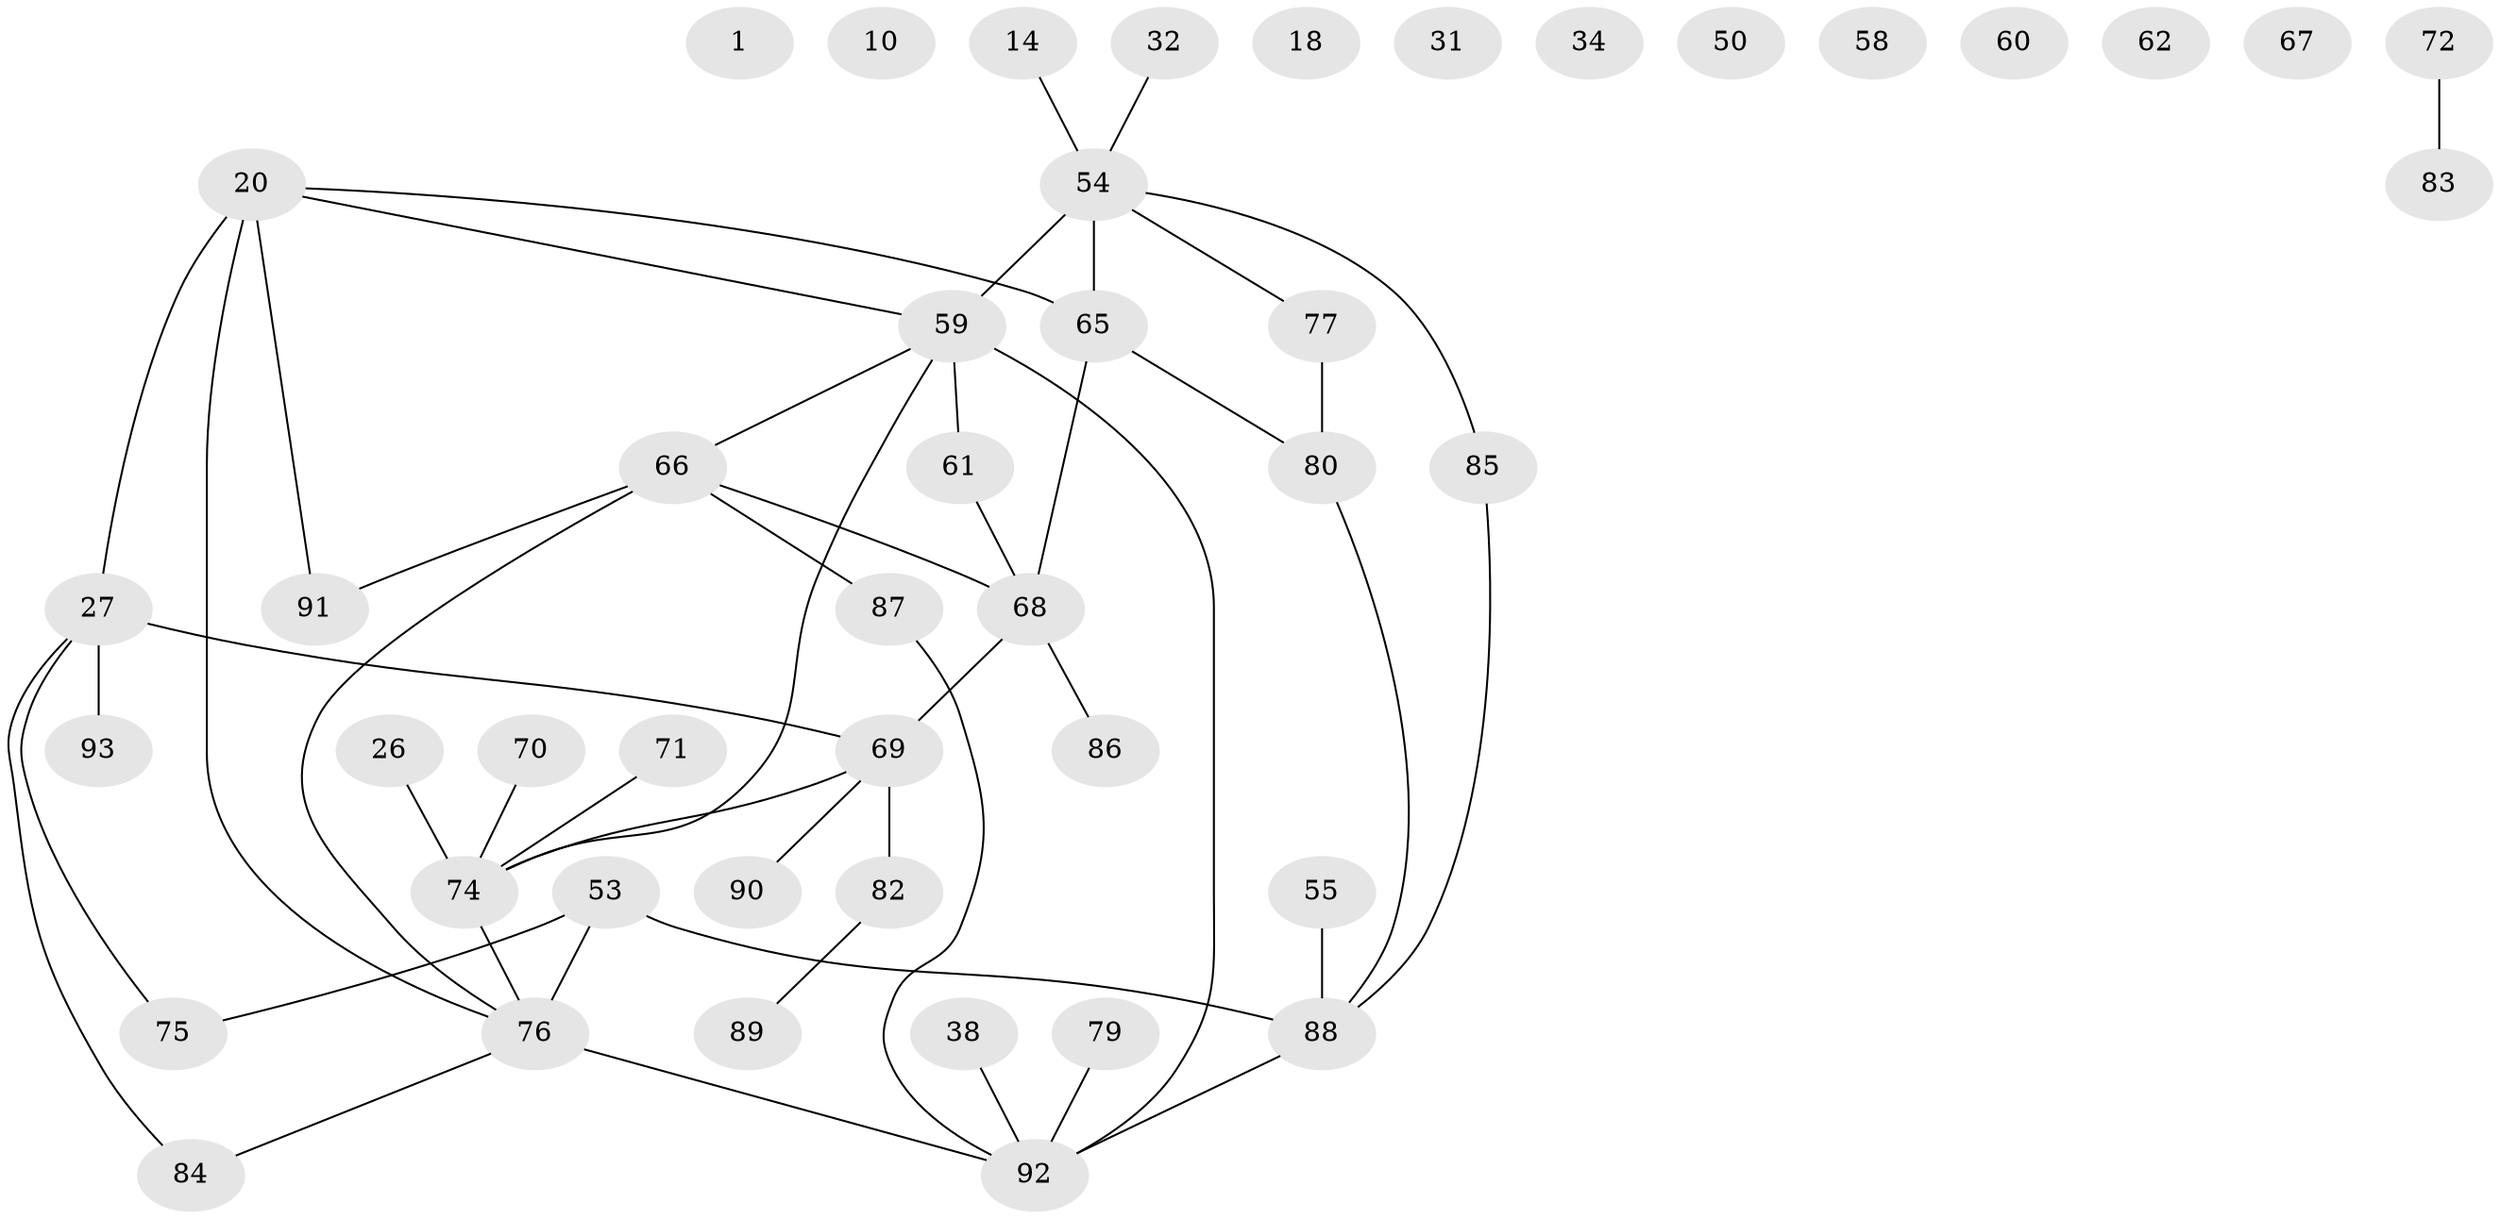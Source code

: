 // original degree distribution, {0: 0.0967741935483871, 3: 0.1827956989247312, 5: 0.07526881720430108, 2: 0.3010752688172043, 1: 0.23655913978494625, 6: 0.03225806451612903, 4: 0.053763440860215055, 7: 0.021505376344086023}
// Generated by graph-tools (version 1.1) at 2025/43/03/04/25 21:43:53]
// undirected, 46 vertices, 50 edges
graph export_dot {
graph [start="1"]
  node [color=gray90,style=filled];
  1;
  10;
  14;
  18;
  20;
  26;
  27 [super="+13"];
  31;
  32;
  34;
  38;
  50 [super="+9+11"];
  53 [super="+7+51"];
  54;
  55;
  58;
  59 [super="+6+41"];
  60;
  61;
  62;
  65 [super="+52"];
  66 [super="+24+63+57"];
  67;
  68;
  69 [super="+46"];
  70;
  71;
  72;
  74 [super="+36"];
  75;
  76 [super="+8+17"];
  77 [super="+64"];
  79;
  80 [super="+35+73"];
  82 [super="+23"];
  83;
  84 [super="+29+42+43"];
  85 [super="+45"];
  86;
  87 [super="+16+39"];
  88 [super="+22+81+44"];
  89;
  90 [super="+15"];
  91;
  92 [super="+49+78"];
  93 [super="+25"];
  14 -- 54;
  20 -- 27 [weight=2];
  20 -- 76;
  20 -- 91;
  20 -- 59;
  20 -- 65;
  26 -- 74;
  27 -- 69 [weight=2];
  27 -- 84;
  27 -- 75;
  27 -- 93;
  32 -- 54;
  38 -- 92;
  53 -- 75;
  53 -- 76 [weight=2];
  53 -- 88;
  54 -- 59 [weight=2];
  54 -- 65;
  54 -- 77;
  54 -- 85;
  55 -- 88;
  59 -- 74;
  59 -- 92;
  59 -- 61;
  59 -- 66;
  61 -- 68;
  65 -- 80;
  65 -- 68;
  66 -- 91;
  66 -- 87;
  66 -- 76;
  66 -- 68;
  68 -- 69;
  68 -- 86;
  69 -- 90;
  69 -- 74 [weight=2];
  69 -- 82;
  70 -- 74;
  71 -- 74;
  72 -- 83;
  74 -- 76 [weight=2];
  76 -- 92 [weight=3];
  76 -- 84;
  77 -- 80 [weight=2];
  79 -- 92;
  80 -- 88;
  82 -- 89;
  85 -- 88;
  87 -- 92;
  88 -- 92 [weight=3];
}
